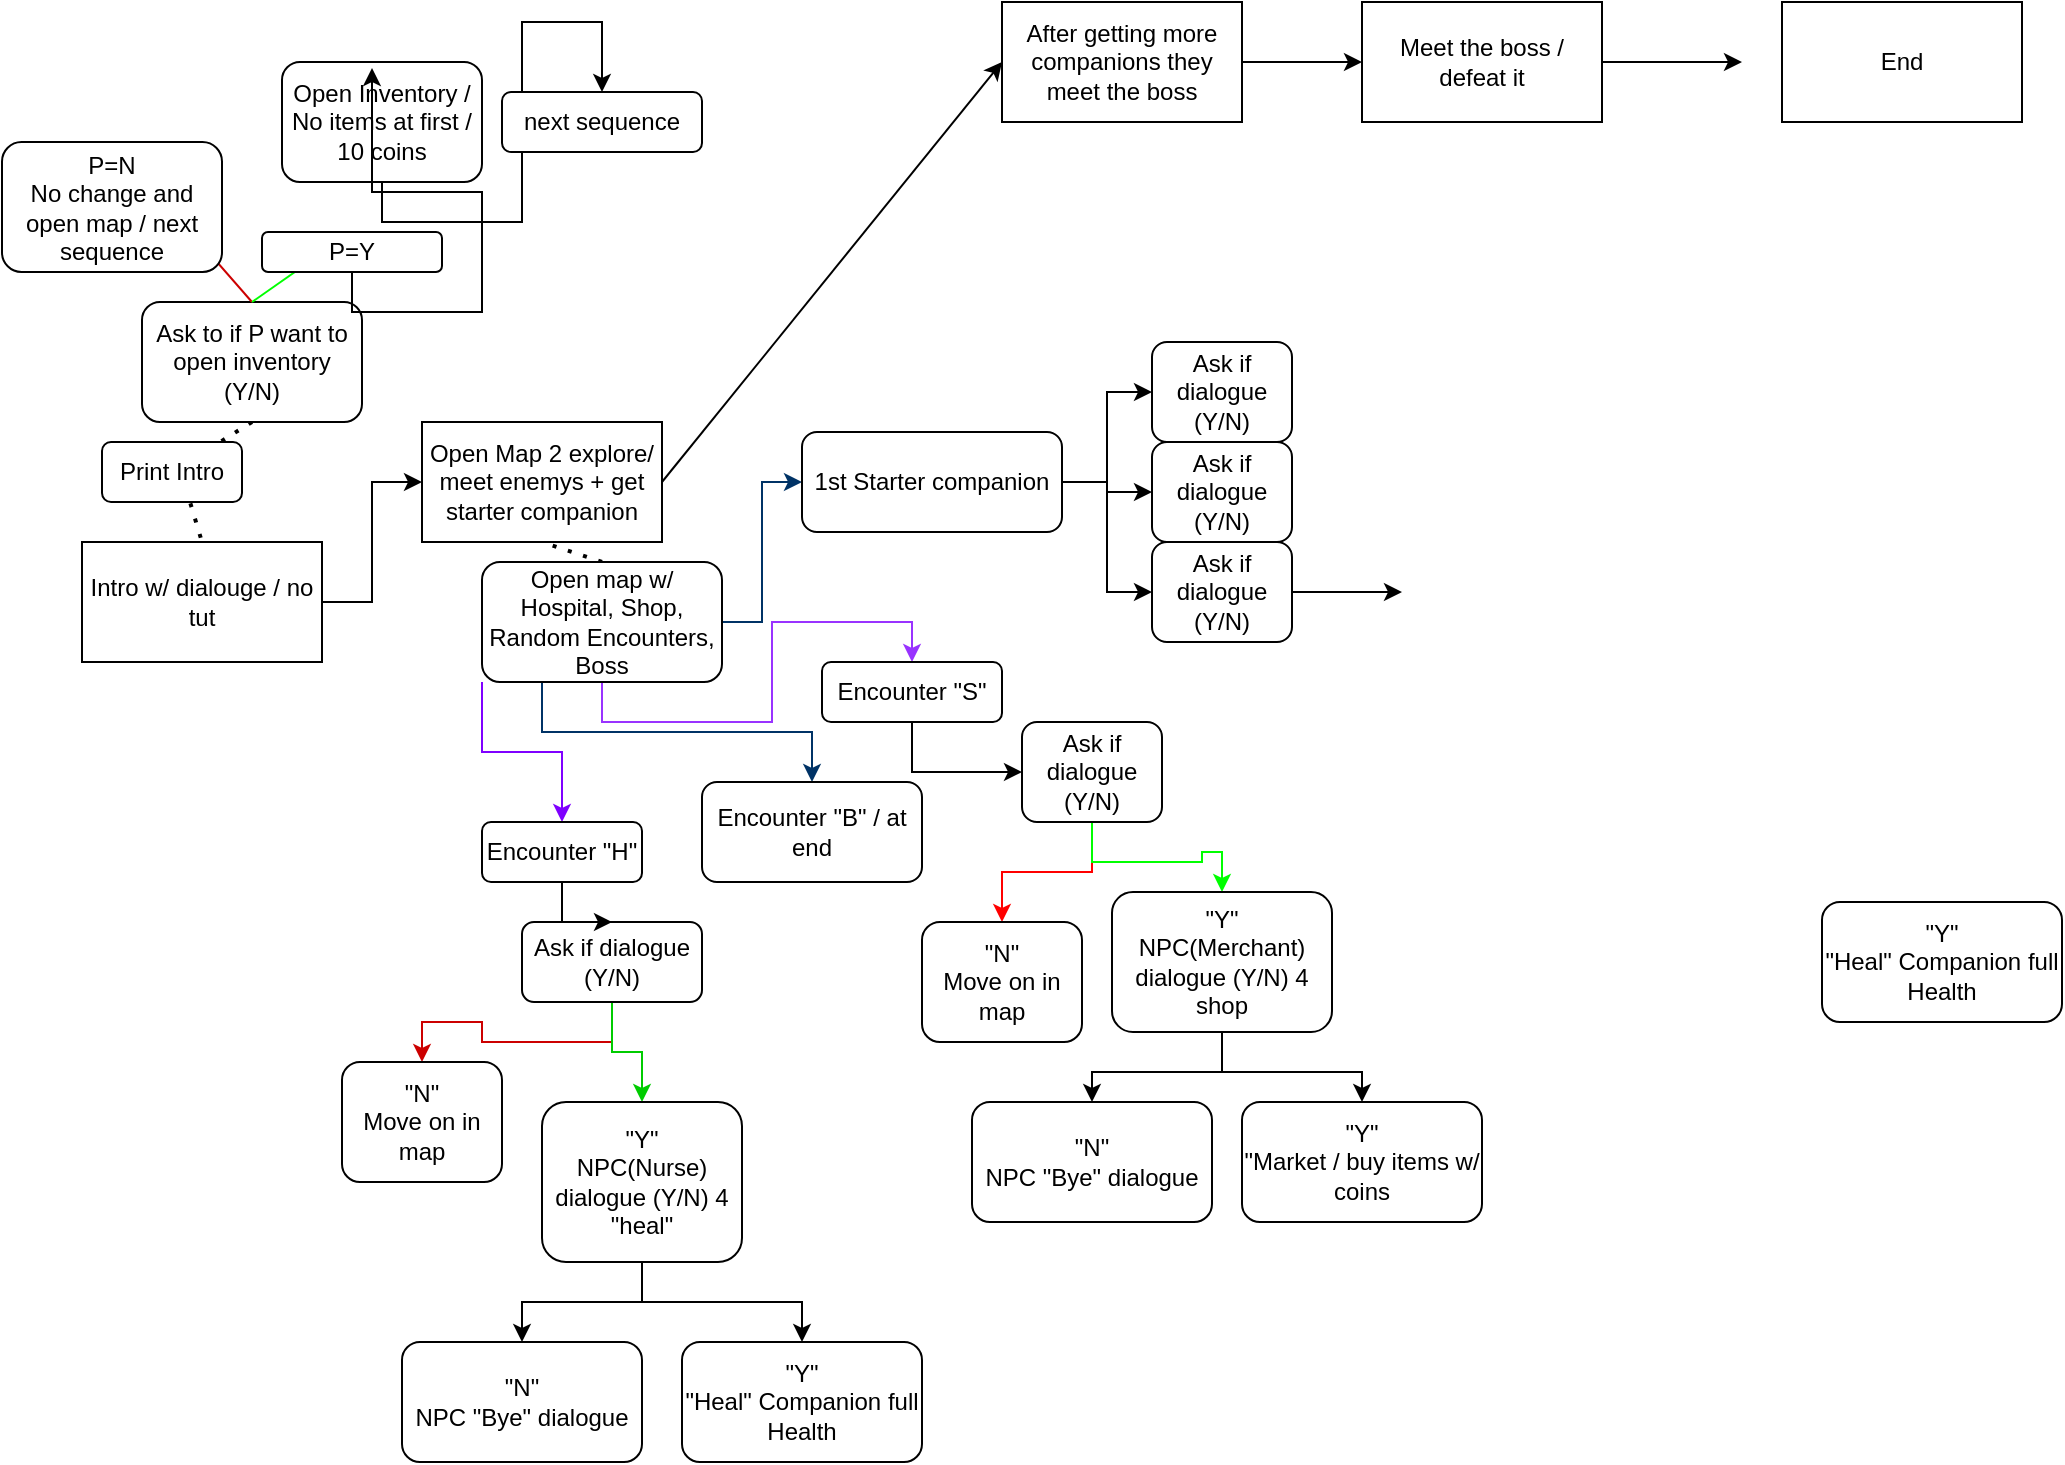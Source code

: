 <mxfile version="24.4.6" type="github">
  <diagram name="Page-1" id="UzpHlQEHdBbeiQkt2dOt">
    <mxGraphModel dx="1713" dy="706" grid="1" gridSize="10" guides="1" tooltips="1" connect="1" arrows="1" fold="1" page="1" pageScale="1" pageWidth="850" pageHeight="1100" math="0" shadow="0">
      <root>
        <mxCell id="0" />
        <mxCell id="1" parent="0" />
        <mxCell id="MGdHbfHo3SbQaK2n2D3C-2" style="edgeStyle=orthogonalEdgeStyle;rounded=0;orthogonalLoop=1;jettySize=auto;html=1;exitX=1;exitY=0.5;exitDx=0;exitDy=0;entryX=0;entryY=0.5;entryDx=0;entryDy=0;" edge="1" parent="1" source="9NYJH5eUAhIsgToiFgUX-1" target="9NYJH5eUAhIsgToiFgUX-2">
          <mxGeometry relative="1" as="geometry" />
        </mxCell>
        <mxCell id="9NYJH5eUAhIsgToiFgUX-1" value="Intro w/ dialouge / no tut" style="rounded=0;whiteSpace=wrap;html=1;" parent="1" vertex="1">
          <mxGeometry y="400" width="120" height="60" as="geometry" />
        </mxCell>
        <mxCell id="9NYJH5eUAhIsgToiFgUX-2" value="Open Map 2 explore/ meet enemys + get starter companion" style="rounded=0;whiteSpace=wrap;html=1;" parent="1" vertex="1">
          <mxGeometry x="170" y="340" width="120" height="60" as="geometry" />
        </mxCell>
        <mxCell id="9NYJH5eUAhIsgToiFgUX-3" value="After getting more companions they meet the boss" style="rounded=0;whiteSpace=wrap;html=1;" parent="1" vertex="1">
          <mxGeometry x="460" y="130" width="120" height="60" as="geometry" />
        </mxCell>
        <mxCell id="9NYJH5eUAhIsgToiFgUX-4" value="Meet the boss / defeat it" style="rounded=0;whiteSpace=wrap;html=1;" parent="1" vertex="1">
          <mxGeometry x="640" y="130" width="120" height="60" as="geometry" />
        </mxCell>
        <mxCell id="9NYJH5eUAhIsgToiFgUX-6" value="" style="endArrow=classic;html=1;rounded=0;exitX=1;exitY=0.5;exitDx=0;exitDy=0;entryX=0;entryY=0.5;entryDx=0;entryDy=0;" parent="1" source="9NYJH5eUAhIsgToiFgUX-2" target="9NYJH5eUAhIsgToiFgUX-3" edge="1">
          <mxGeometry width="50" height="50" relative="1" as="geometry">
            <mxPoint x="370" y="220" as="sourcePoint" />
            <mxPoint x="450" y="370" as="targetPoint" />
          </mxGeometry>
        </mxCell>
        <mxCell id="9NYJH5eUAhIsgToiFgUX-7" value="" style="endArrow=classic;html=1;rounded=0;exitX=1;exitY=0.5;exitDx=0;exitDy=0;entryX=0;entryY=0.5;entryDx=0;entryDy=0;" parent="1" source="9NYJH5eUAhIsgToiFgUX-3" target="9NYJH5eUAhIsgToiFgUX-4" edge="1">
          <mxGeometry width="50" height="50" relative="1" as="geometry">
            <mxPoint x="400" y="420" as="sourcePoint" />
            <mxPoint x="450" y="370" as="targetPoint" />
          </mxGeometry>
        </mxCell>
        <mxCell id="9NYJH5eUAhIsgToiFgUX-8" value="" style="endArrow=classic;html=1;rounded=0;exitX=1;exitY=0.5;exitDx=0;exitDy=0;" parent="1" source="9NYJH5eUAhIsgToiFgUX-4" edge="1">
          <mxGeometry width="50" height="50" relative="1" as="geometry">
            <mxPoint x="400" y="420" as="sourcePoint" />
            <mxPoint x="830" y="160" as="targetPoint" />
          </mxGeometry>
        </mxCell>
        <mxCell id="NMX02CVuEJwhPitkk1mA-1" value="End" style="rounded=0;whiteSpace=wrap;html=1;" vertex="1" parent="1">
          <mxGeometry x="850" y="130" width="120" height="60" as="geometry" />
        </mxCell>
        <mxCell id="NMX02CVuEJwhPitkk1mA-2" value="" style="endArrow=none;dashed=1;html=1;dashPattern=1 3;strokeWidth=2;rounded=0;entryX=0.5;entryY=0;entryDx=0;entryDy=0;exitX=0.5;exitY=0;exitDx=0;exitDy=0;" edge="1" parent="1" source="NMX02CVuEJwhPitkk1mA-3" target="9NYJH5eUAhIsgToiFgUX-1">
          <mxGeometry width="50" height="50" relative="1" as="geometry">
            <mxPoint x="110" y="240" as="sourcePoint" />
            <mxPoint x="440" y="340" as="targetPoint" />
          </mxGeometry>
        </mxCell>
        <mxCell id="NMX02CVuEJwhPitkk1mA-3" value="Print Intro" style="rounded=1;whiteSpace=wrap;html=1;" vertex="1" parent="1">
          <mxGeometry x="10" y="350" width="70" height="30" as="geometry" />
        </mxCell>
        <mxCell id="NMX02CVuEJwhPitkk1mA-4" value="" style="endArrow=none;dashed=1;html=1;dashPattern=1 3;strokeWidth=2;rounded=0;" edge="1" parent="1" source="NMX02CVuEJwhPitkk1mA-5" target="NMX02CVuEJwhPitkk1mA-3">
          <mxGeometry width="50" height="50" relative="1" as="geometry">
            <mxPoint x="110" y="290" as="sourcePoint" />
            <mxPoint x="160" y="240" as="targetPoint" />
            <Array as="points">
              <mxPoint x="85" y="340" />
            </Array>
          </mxGeometry>
        </mxCell>
        <mxCell id="NMX02CVuEJwhPitkk1mA-5" value="Ask to if P want to open inventory (Y/N)" style="rounded=1;whiteSpace=wrap;html=1;" vertex="1" parent="1">
          <mxGeometry x="30" y="280" width="110" height="60" as="geometry" />
        </mxCell>
        <mxCell id="NMX02CVuEJwhPitkk1mA-6" value="" style="endArrow=classic;html=1;rounded=0;exitX=0.5;exitY=0;exitDx=0;exitDy=0;entryX=0.5;entryY=0;entryDx=0;entryDy=0;strokeColor=#CC0000;" edge="1" parent="1" source="NMX02CVuEJwhPitkk1mA-5" target="NMX02CVuEJwhPitkk1mA-8">
          <mxGeometry width="50" height="50" relative="1" as="geometry">
            <mxPoint x="390" y="390" as="sourcePoint" />
            <mxPoint x="140" y="310" as="targetPoint" />
          </mxGeometry>
        </mxCell>
        <mxCell id="NMX02CVuEJwhPitkk1mA-7" value="" style="endArrow=classic;html=1;rounded=0;entryX=0.5;entryY=0;entryDx=0;entryDy=0;strokeColor=#00FF00;exitX=0.5;exitY=0;exitDx=0;exitDy=0;" edge="1" parent="1" source="NMX02CVuEJwhPitkk1mA-5" target="NMX02CVuEJwhPitkk1mA-9">
          <mxGeometry width="50" height="50" relative="1" as="geometry">
            <mxPoint x="390" y="390" as="sourcePoint" />
            <mxPoint x="210" y="320" as="targetPoint" />
          </mxGeometry>
        </mxCell>
        <mxCell id="NMX02CVuEJwhPitkk1mA-8" value="P=N&lt;div&gt;No change and open map / next sequence&lt;/div&gt;" style="rounded=1;whiteSpace=wrap;html=1;" vertex="1" parent="1">
          <mxGeometry x="-40" y="200" width="110" height="65" as="geometry" />
        </mxCell>
        <mxCell id="NMX02CVuEJwhPitkk1mA-9" value="P=Y" style="rounded=1;whiteSpace=wrap;html=1;" vertex="1" parent="1">
          <mxGeometry x="90" y="245" width="90" height="20" as="geometry" />
        </mxCell>
        <mxCell id="NMX02CVuEJwhPitkk1mA-16" style="edgeStyle=orthogonalEdgeStyle;rounded=0;orthogonalLoop=1;jettySize=auto;html=1;exitX=0.5;exitY=1;exitDx=0;exitDy=0;entryX=0.5;entryY=0;entryDx=0;entryDy=0;" edge="1" parent="1" source="NMX02CVuEJwhPitkk1mA-13" target="NMX02CVuEJwhPitkk1mA-15">
          <mxGeometry relative="1" as="geometry" />
        </mxCell>
        <mxCell id="NMX02CVuEJwhPitkk1mA-13" value="Open Inventory / No items at first / 10 coins" style="rounded=1;whiteSpace=wrap;html=1;" vertex="1" parent="1">
          <mxGeometry x="100" y="160" width="100" height="60" as="geometry" />
        </mxCell>
        <mxCell id="NMX02CVuEJwhPitkk1mA-14" style="edgeStyle=orthogonalEdgeStyle;rounded=0;orthogonalLoop=1;jettySize=auto;html=1;exitX=0.5;exitY=1;exitDx=0;exitDy=0;entryX=0.45;entryY=0.05;entryDx=0;entryDy=0;entryPerimeter=0;" edge="1" parent="1" source="NMX02CVuEJwhPitkk1mA-9" target="NMX02CVuEJwhPitkk1mA-13">
          <mxGeometry relative="1" as="geometry" />
        </mxCell>
        <mxCell id="NMX02CVuEJwhPitkk1mA-15" value="next sequence" style="rounded=1;whiteSpace=wrap;html=1;" vertex="1" parent="1">
          <mxGeometry x="210" y="175" width="100" height="30" as="geometry" />
        </mxCell>
        <mxCell id="NMX02CVuEJwhPitkk1mA-17" value="" style="endArrow=none;dashed=1;html=1;dashPattern=1 3;strokeWidth=2;rounded=0;entryX=0.5;entryY=1;entryDx=0;entryDy=0;exitX=0.5;exitY=0;exitDx=0;exitDy=0;" edge="1" parent="1" source="NMX02CVuEJwhPitkk1mA-18" target="9NYJH5eUAhIsgToiFgUX-2">
          <mxGeometry width="50" height="50" relative="1" as="geometry">
            <mxPoint x="340" y="260" as="sourcePoint" />
            <mxPoint x="440" y="340" as="targetPoint" />
          </mxGeometry>
        </mxCell>
        <mxCell id="MGdHbfHo3SbQaK2n2D3C-4" style="edgeStyle=orthogonalEdgeStyle;rounded=0;orthogonalLoop=1;jettySize=auto;html=1;exitX=0;exitY=1;exitDx=0;exitDy=0;entryX=0.5;entryY=0;entryDx=0;entryDy=0;strokeColor=#7F00FF;" edge="1" parent="1" source="NMX02CVuEJwhPitkk1mA-18" target="NMX02CVuEJwhPitkk1mA-23">
          <mxGeometry relative="1" as="geometry" />
        </mxCell>
        <mxCell id="MGdHbfHo3SbQaK2n2D3C-5" style="edgeStyle=orthogonalEdgeStyle;rounded=0;orthogonalLoop=1;jettySize=auto;html=1;exitX=0.25;exitY=1;exitDx=0;exitDy=0;strokeColor=#003366;" edge="1" parent="1" source="NMX02CVuEJwhPitkk1mA-18" target="NMX02CVuEJwhPitkk1mA-20">
          <mxGeometry relative="1" as="geometry" />
        </mxCell>
        <mxCell id="MGdHbfHo3SbQaK2n2D3C-6" style="edgeStyle=orthogonalEdgeStyle;rounded=0;orthogonalLoop=1;jettySize=auto;html=1;exitX=0.5;exitY=1;exitDx=0;exitDy=0;entryX=0.5;entryY=0;entryDx=0;entryDy=0;strokeColor=#9933FF;" edge="1" parent="1" source="NMX02CVuEJwhPitkk1mA-18" target="NMX02CVuEJwhPitkk1mA-22">
          <mxGeometry relative="1" as="geometry" />
        </mxCell>
        <mxCell id="MGdHbfHo3SbQaK2n2D3C-8" style="edgeStyle=orthogonalEdgeStyle;rounded=0;orthogonalLoop=1;jettySize=auto;html=1;exitX=1;exitY=0.5;exitDx=0;exitDy=0;entryX=0;entryY=0.5;entryDx=0;entryDy=0;strokeColor=#003366;" edge="1" parent="1" source="NMX02CVuEJwhPitkk1mA-18" target="NMX02CVuEJwhPitkk1mA-21">
          <mxGeometry relative="1" as="geometry" />
        </mxCell>
        <mxCell id="NMX02CVuEJwhPitkk1mA-18" value="Open map w/ Hospital, Shop, Random Encounters, Boss" style="rounded=1;whiteSpace=wrap;html=1;" vertex="1" parent="1">
          <mxGeometry x="200" y="410" width="120" height="60" as="geometry" />
        </mxCell>
        <mxCell id="MGdHbfHo3SbQaK2n2D3C-23" style="edgeStyle=orthogonalEdgeStyle;rounded=0;orthogonalLoop=1;jettySize=auto;html=1;exitX=0.5;exitY=1;exitDx=0;exitDy=0;entryX=0.5;entryY=0;entryDx=0;entryDy=0;strokeColor=#CC0000;" edge="1" parent="1" source="NMX02CVuEJwhPitkk1mA-19" target="MGdHbfHo3SbQaK2n2D3C-22">
          <mxGeometry relative="1" as="geometry" />
        </mxCell>
        <mxCell id="MGdHbfHo3SbQaK2n2D3C-29" style="edgeStyle=orthogonalEdgeStyle;rounded=0;orthogonalLoop=1;jettySize=auto;html=1;exitX=0.5;exitY=1;exitDx=0;exitDy=0;strokeColor=#00CC00;" edge="1" parent="1" source="NMX02CVuEJwhPitkk1mA-19" target="MGdHbfHo3SbQaK2n2D3C-28">
          <mxGeometry relative="1" as="geometry" />
        </mxCell>
        <mxCell id="NMX02CVuEJwhPitkk1mA-19" value="Ask if dialogue (Y/N)" style="rounded=1;whiteSpace=wrap;html=1;" vertex="1" parent="1">
          <mxGeometry x="220" y="590" width="90" height="40" as="geometry" />
        </mxCell>
        <mxCell id="NMX02CVuEJwhPitkk1mA-20" value="Encounter &quot;B&quot; / at end" style="rounded=1;whiteSpace=wrap;html=1;" vertex="1" parent="1">
          <mxGeometry x="310" y="520" width="110" height="50" as="geometry" />
        </mxCell>
        <mxCell id="MGdHbfHo3SbQaK2n2D3C-18" style="edgeStyle=orthogonalEdgeStyle;rounded=0;orthogonalLoop=1;jettySize=auto;html=1;exitX=1;exitY=0.5;exitDx=0;exitDy=0;entryX=0;entryY=0.5;entryDx=0;entryDy=0;" edge="1" parent="1" source="NMX02CVuEJwhPitkk1mA-21" target="MGdHbfHo3SbQaK2n2D3C-14">
          <mxGeometry relative="1" as="geometry" />
        </mxCell>
        <mxCell id="MGdHbfHo3SbQaK2n2D3C-58" style="edgeStyle=orthogonalEdgeStyle;rounded=0;orthogonalLoop=1;jettySize=auto;html=1;exitX=1;exitY=0.5;exitDx=0;exitDy=0;entryX=0;entryY=0.5;entryDx=0;entryDy=0;" edge="1" parent="1" source="NMX02CVuEJwhPitkk1mA-21" target="MGdHbfHo3SbQaK2n2D3C-54">
          <mxGeometry relative="1" as="geometry" />
        </mxCell>
        <mxCell id="MGdHbfHo3SbQaK2n2D3C-59" style="edgeStyle=orthogonalEdgeStyle;rounded=0;orthogonalLoop=1;jettySize=auto;html=1;exitX=1;exitY=0.5;exitDx=0;exitDy=0;entryX=0;entryY=0.5;entryDx=0;entryDy=0;" edge="1" parent="1" source="NMX02CVuEJwhPitkk1mA-21" target="MGdHbfHo3SbQaK2n2D3C-55">
          <mxGeometry relative="1" as="geometry" />
        </mxCell>
        <mxCell id="NMX02CVuEJwhPitkk1mA-21" value="1st Starter companion" style="rounded=1;whiteSpace=wrap;html=1;" vertex="1" parent="1">
          <mxGeometry x="360" y="345" width="130" height="50" as="geometry" />
        </mxCell>
        <mxCell id="MGdHbfHo3SbQaK2n2D3C-17" style="edgeStyle=orthogonalEdgeStyle;rounded=0;orthogonalLoop=1;jettySize=auto;html=1;exitX=0.5;exitY=1;exitDx=0;exitDy=0;entryX=0;entryY=0.5;entryDx=0;entryDy=0;" edge="1" parent="1" source="NMX02CVuEJwhPitkk1mA-22" target="MGdHbfHo3SbQaK2n2D3C-13">
          <mxGeometry relative="1" as="geometry" />
        </mxCell>
        <mxCell id="NMX02CVuEJwhPitkk1mA-22" value="Encounter &quot;S&quot;" style="rounded=1;whiteSpace=wrap;html=1;" vertex="1" parent="1">
          <mxGeometry x="370" y="460" width="90" height="30" as="geometry" />
        </mxCell>
        <mxCell id="MGdHbfHo3SbQaK2n2D3C-15" style="edgeStyle=orthogonalEdgeStyle;rounded=0;orthogonalLoop=1;jettySize=auto;html=1;exitX=0.5;exitY=1;exitDx=0;exitDy=0;" edge="1" parent="1" source="NMX02CVuEJwhPitkk1mA-23" target="NMX02CVuEJwhPitkk1mA-19">
          <mxGeometry relative="1" as="geometry" />
        </mxCell>
        <mxCell id="NMX02CVuEJwhPitkk1mA-23" value="Encounter &quot;H&quot;" style="rounded=1;whiteSpace=wrap;html=1;" vertex="1" parent="1">
          <mxGeometry x="200" y="540" width="80" height="30" as="geometry" />
        </mxCell>
        <mxCell id="MGdHbfHo3SbQaK2n2D3C-25" style="edgeStyle=orthogonalEdgeStyle;rounded=0;orthogonalLoop=1;jettySize=auto;html=1;exitX=0.5;exitY=1;exitDx=0;exitDy=0;strokeColor=#FF0000;" edge="1" parent="1" source="MGdHbfHo3SbQaK2n2D3C-13" target="MGdHbfHo3SbQaK2n2D3C-20">
          <mxGeometry relative="1" as="geometry" />
        </mxCell>
        <mxCell id="MGdHbfHo3SbQaK2n2D3C-34" style="edgeStyle=orthogonalEdgeStyle;rounded=0;orthogonalLoop=1;jettySize=auto;html=1;exitX=0.5;exitY=1;exitDx=0;exitDy=0;entryX=0.5;entryY=0;entryDx=0;entryDy=0;strokeColor=#00FF00;" edge="1" parent="1" source="MGdHbfHo3SbQaK2n2D3C-13" target="MGdHbfHo3SbQaK2n2D3C-33">
          <mxGeometry relative="1" as="geometry" />
        </mxCell>
        <mxCell id="MGdHbfHo3SbQaK2n2D3C-13" value="Ask if dialogue (Y/N)" style="rounded=1;whiteSpace=wrap;html=1;" vertex="1" parent="1">
          <mxGeometry x="470" y="490" width="70" height="50" as="geometry" />
        </mxCell>
        <mxCell id="MGdHbfHo3SbQaK2n2D3C-14" value="Ask if dialogue (Y/N)" style="rounded=1;whiteSpace=wrap;html=1;" vertex="1" parent="1">
          <mxGeometry x="535" y="300" width="70" height="50" as="geometry" />
        </mxCell>
        <mxCell id="MGdHbfHo3SbQaK2n2D3C-20" value="&quot;N&quot;&lt;div&gt;Move on in map&lt;/div&gt;" style="rounded=1;whiteSpace=wrap;html=1;" vertex="1" parent="1">
          <mxGeometry x="420" y="590" width="80" height="60" as="geometry" />
        </mxCell>
        <mxCell id="MGdHbfHo3SbQaK2n2D3C-22" value="&quot;N&quot;&lt;div&gt;Move on in map&lt;/div&gt;" style="rounded=1;whiteSpace=wrap;html=1;" vertex="1" parent="1">
          <mxGeometry x="130" y="660" width="80" height="60" as="geometry" />
        </mxCell>
        <mxCell id="MGdHbfHo3SbQaK2n2D3C-43" style="edgeStyle=orthogonalEdgeStyle;rounded=0;orthogonalLoop=1;jettySize=auto;html=1;exitX=0.5;exitY=1;exitDx=0;exitDy=0;entryX=0.5;entryY=0;entryDx=0;entryDy=0;" edge="1" parent="1" source="MGdHbfHo3SbQaK2n2D3C-28" target="MGdHbfHo3SbQaK2n2D3C-42">
          <mxGeometry relative="1" as="geometry" />
        </mxCell>
        <mxCell id="MGdHbfHo3SbQaK2n2D3C-44" style="edgeStyle=orthogonalEdgeStyle;rounded=0;orthogonalLoop=1;jettySize=auto;html=1;exitX=0.5;exitY=1;exitDx=0;exitDy=0;entryX=0.5;entryY=0;entryDx=0;entryDy=0;" edge="1" parent="1" source="MGdHbfHo3SbQaK2n2D3C-28" target="MGdHbfHo3SbQaK2n2D3C-38">
          <mxGeometry relative="1" as="geometry" />
        </mxCell>
        <mxCell id="MGdHbfHo3SbQaK2n2D3C-28" value="&quot;Y&quot;&lt;div&gt;&lt;div&gt;NPC(Nurse) dialogue (Y/N) 4 &quot;heal&quot;&lt;/div&gt;&lt;/div&gt;" style="rounded=1;whiteSpace=wrap;html=1;" vertex="1" parent="1">
          <mxGeometry x="230" y="680" width="100" height="80" as="geometry" />
        </mxCell>
        <mxCell id="MGdHbfHo3SbQaK2n2D3C-50" style="edgeStyle=orthogonalEdgeStyle;rounded=0;orthogonalLoop=1;jettySize=auto;html=1;exitX=0.5;exitY=1;exitDx=0;exitDy=0;entryX=0.5;entryY=0;entryDx=0;entryDy=0;" edge="1" parent="1" source="MGdHbfHo3SbQaK2n2D3C-33" target="MGdHbfHo3SbQaK2n2D3C-39">
          <mxGeometry relative="1" as="geometry" />
        </mxCell>
        <mxCell id="MGdHbfHo3SbQaK2n2D3C-51" style="edgeStyle=orthogonalEdgeStyle;rounded=0;orthogonalLoop=1;jettySize=auto;html=1;exitX=0.5;exitY=1;exitDx=0;exitDy=0;" edge="1" parent="1" source="MGdHbfHo3SbQaK2n2D3C-33" target="MGdHbfHo3SbQaK2n2D3C-46">
          <mxGeometry relative="1" as="geometry" />
        </mxCell>
        <mxCell id="MGdHbfHo3SbQaK2n2D3C-33" value="&quot;Y&quot;&lt;div&gt;NPC(Merchant) dialogue (Y/N) 4 shop&lt;/div&gt;" style="rounded=1;whiteSpace=wrap;html=1;" vertex="1" parent="1">
          <mxGeometry x="515" y="575" width="110" height="70" as="geometry" />
        </mxCell>
        <mxCell id="MGdHbfHo3SbQaK2n2D3C-38" value="&quot;N&quot;&lt;div&gt;NPC &quot;Bye&quot; dialogue&lt;/div&gt;" style="rounded=1;whiteSpace=wrap;html=1;" vertex="1" parent="1">
          <mxGeometry x="160" y="800" width="120" height="60" as="geometry" />
        </mxCell>
        <mxCell id="MGdHbfHo3SbQaK2n2D3C-39" value="&quot;N&quot;&lt;div&gt;NPC &quot;Bye&quot; dialogue&lt;/div&gt;" style="rounded=1;whiteSpace=wrap;html=1;" vertex="1" parent="1">
          <mxGeometry x="445" y="680" width="120" height="60" as="geometry" />
        </mxCell>
        <mxCell id="MGdHbfHo3SbQaK2n2D3C-42" value="&quot;Y&quot;&lt;div&gt;&quot;Heal&quot; Companion full Health&lt;/div&gt;" style="rounded=1;whiteSpace=wrap;html=1;" vertex="1" parent="1">
          <mxGeometry x="300" y="800" width="120" height="60" as="geometry" />
        </mxCell>
        <mxCell id="MGdHbfHo3SbQaK2n2D3C-46" value="&quot;Y&quot;&lt;div&gt;&quot;Market / buy items w/ coins&lt;/div&gt;" style="rounded=1;whiteSpace=wrap;html=1;" vertex="1" parent="1">
          <mxGeometry x="580" y="680" width="120" height="60" as="geometry" />
        </mxCell>
        <mxCell id="MGdHbfHo3SbQaK2n2D3C-48" value="&quot;Y&quot;&lt;div&gt;&quot;Heal&quot; Companion full Health&lt;/div&gt;" style="rounded=1;whiteSpace=wrap;html=1;" vertex="1" parent="1">
          <mxGeometry x="870" y="580" width="120" height="60" as="geometry" />
        </mxCell>
        <mxCell id="MGdHbfHo3SbQaK2n2D3C-54" value="Ask if dialogue (Y/N)" style="rounded=1;whiteSpace=wrap;html=1;" vertex="1" parent="1">
          <mxGeometry x="535" y="350" width="70" height="50" as="geometry" />
        </mxCell>
        <mxCell id="MGdHbfHo3SbQaK2n2D3C-57" value="" style="edgeStyle=orthogonalEdgeStyle;rounded=0;orthogonalLoop=1;jettySize=auto;html=1;" edge="1" parent="1" source="MGdHbfHo3SbQaK2n2D3C-55">
          <mxGeometry relative="1" as="geometry">
            <mxPoint x="660" y="425" as="targetPoint" />
          </mxGeometry>
        </mxCell>
        <mxCell id="MGdHbfHo3SbQaK2n2D3C-55" value="Ask if dialogue (Y/N)" style="rounded=1;whiteSpace=wrap;html=1;" vertex="1" parent="1">
          <mxGeometry x="535" y="400" width="70" height="50" as="geometry" />
        </mxCell>
      </root>
    </mxGraphModel>
  </diagram>
</mxfile>
